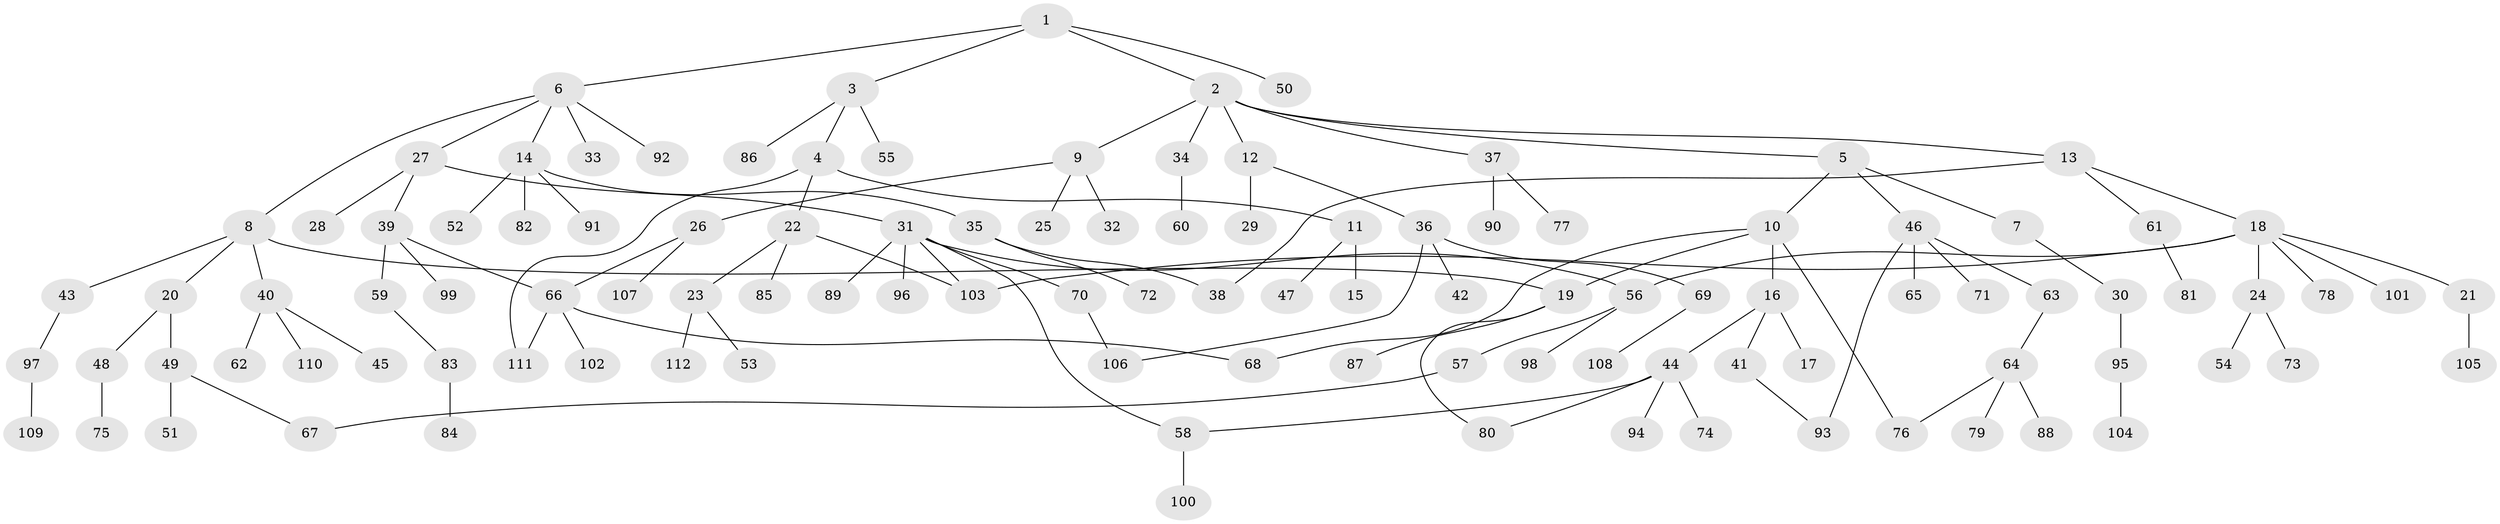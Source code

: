 // Generated by graph-tools (version 1.1) at 2025/34/03/09/25 02:34:24]
// undirected, 112 vertices, 125 edges
graph export_dot {
graph [start="1"]
  node [color=gray90,style=filled];
  1;
  2;
  3;
  4;
  5;
  6;
  7;
  8;
  9;
  10;
  11;
  12;
  13;
  14;
  15;
  16;
  17;
  18;
  19;
  20;
  21;
  22;
  23;
  24;
  25;
  26;
  27;
  28;
  29;
  30;
  31;
  32;
  33;
  34;
  35;
  36;
  37;
  38;
  39;
  40;
  41;
  42;
  43;
  44;
  45;
  46;
  47;
  48;
  49;
  50;
  51;
  52;
  53;
  54;
  55;
  56;
  57;
  58;
  59;
  60;
  61;
  62;
  63;
  64;
  65;
  66;
  67;
  68;
  69;
  70;
  71;
  72;
  73;
  74;
  75;
  76;
  77;
  78;
  79;
  80;
  81;
  82;
  83;
  84;
  85;
  86;
  87;
  88;
  89;
  90;
  91;
  92;
  93;
  94;
  95;
  96;
  97;
  98;
  99;
  100;
  101;
  102;
  103;
  104;
  105;
  106;
  107;
  108;
  109;
  110;
  111;
  112;
  1 -- 2;
  1 -- 3;
  1 -- 6;
  1 -- 50;
  2 -- 5;
  2 -- 9;
  2 -- 12;
  2 -- 13;
  2 -- 34;
  2 -- 37;
  3 -- 4;
  3 -- 55;
  3 -- 86;
  4 -- 11;
  4 -- 22;
  4 -- 111;
  5 -- 7;
  5 -- 10;
  5 -- 46;
  6 -- 8;
  6 -- 14;
  6 -- 27;
  6 -- 33;
  6 -- 92;
  7 -- 30;
  8 -- 19;
  8 -- 20;
  8 -- 40;
  8 -- 43;
  9 -- 25;
  9 -- 26;
  9 -- 32;
  10 -- 16;
  10 -- 76;
  10 -- 68;
  10 -- 19;
  11 -- 15;
  11 -- 47;
  12 -- 29;
  12 -- 36;
  13 -- 18;
  13 -- 38;
  13 -- 61;
  14 -- 35;
  14 -- 52;
  14 -- 82;
  14 -- 91;
  16 -- 17;
  16 -- 41;
  16 -- 44;
  18 -- 21;
  18 -- 24;
  18 -- 56;
  18 -- 78;
  18 -- 101;
  18 -- 103;
  19 -- 87;
  19 -- 80;
  20 -- 48;
  20 -- 49;
  21 -- 105;
  22 -- 23;
  22 -- 85;
  22 -- 103;
  23 -- 53;
  23 -- 112;
  24 -- 54;
  24 -- 73;
  26 -- 107;
  26 -- 66;
  27 -- 28;
  27 -- 31;
  27 -- 39;
  30 -- 95;
  31 -- 58;
  31 -- 70;
  31 -- 89;
  31 -- 96;
  31 -- 103;
  31 -- 56;
  34 -- 60;
  35 -- 72;
  35 -- 38;
  36 -- 42;
  36 -- 69;
  36 -- 106;
  37 -- 77;
  37 -- 90;
  39 -- 59;
  39 -- 66;
  39 -- 99;
  40 -- 45;
  40 -- 62;
  40 -- 110;
  41 -- 93;
  43 -- 97;
  44 -- 74;
  44 -- 80;
  44 -- 94;
  44 -- 58;
  46 -- 63;
  46 -- 65;
  46 -- 71;
  46 -- 93;
  48 -- 75;
  49 -- 51;
  49 -- 67;
  56 -- 57;
  56 -- 98;
  57 -- 67;
  58 -- 100;
  59 -- 83;
  61 -- 81;
  63 -- 64;
  64 -- 79;
  64 -- 88;
  64 -- 76;
  66 -- 68;
  66 -- 102;
  66 -- 111;
  69 -- 108;
  70 -- 106;
  83 -- 84;
  95 -- 104;
  97 -- 109;
}
